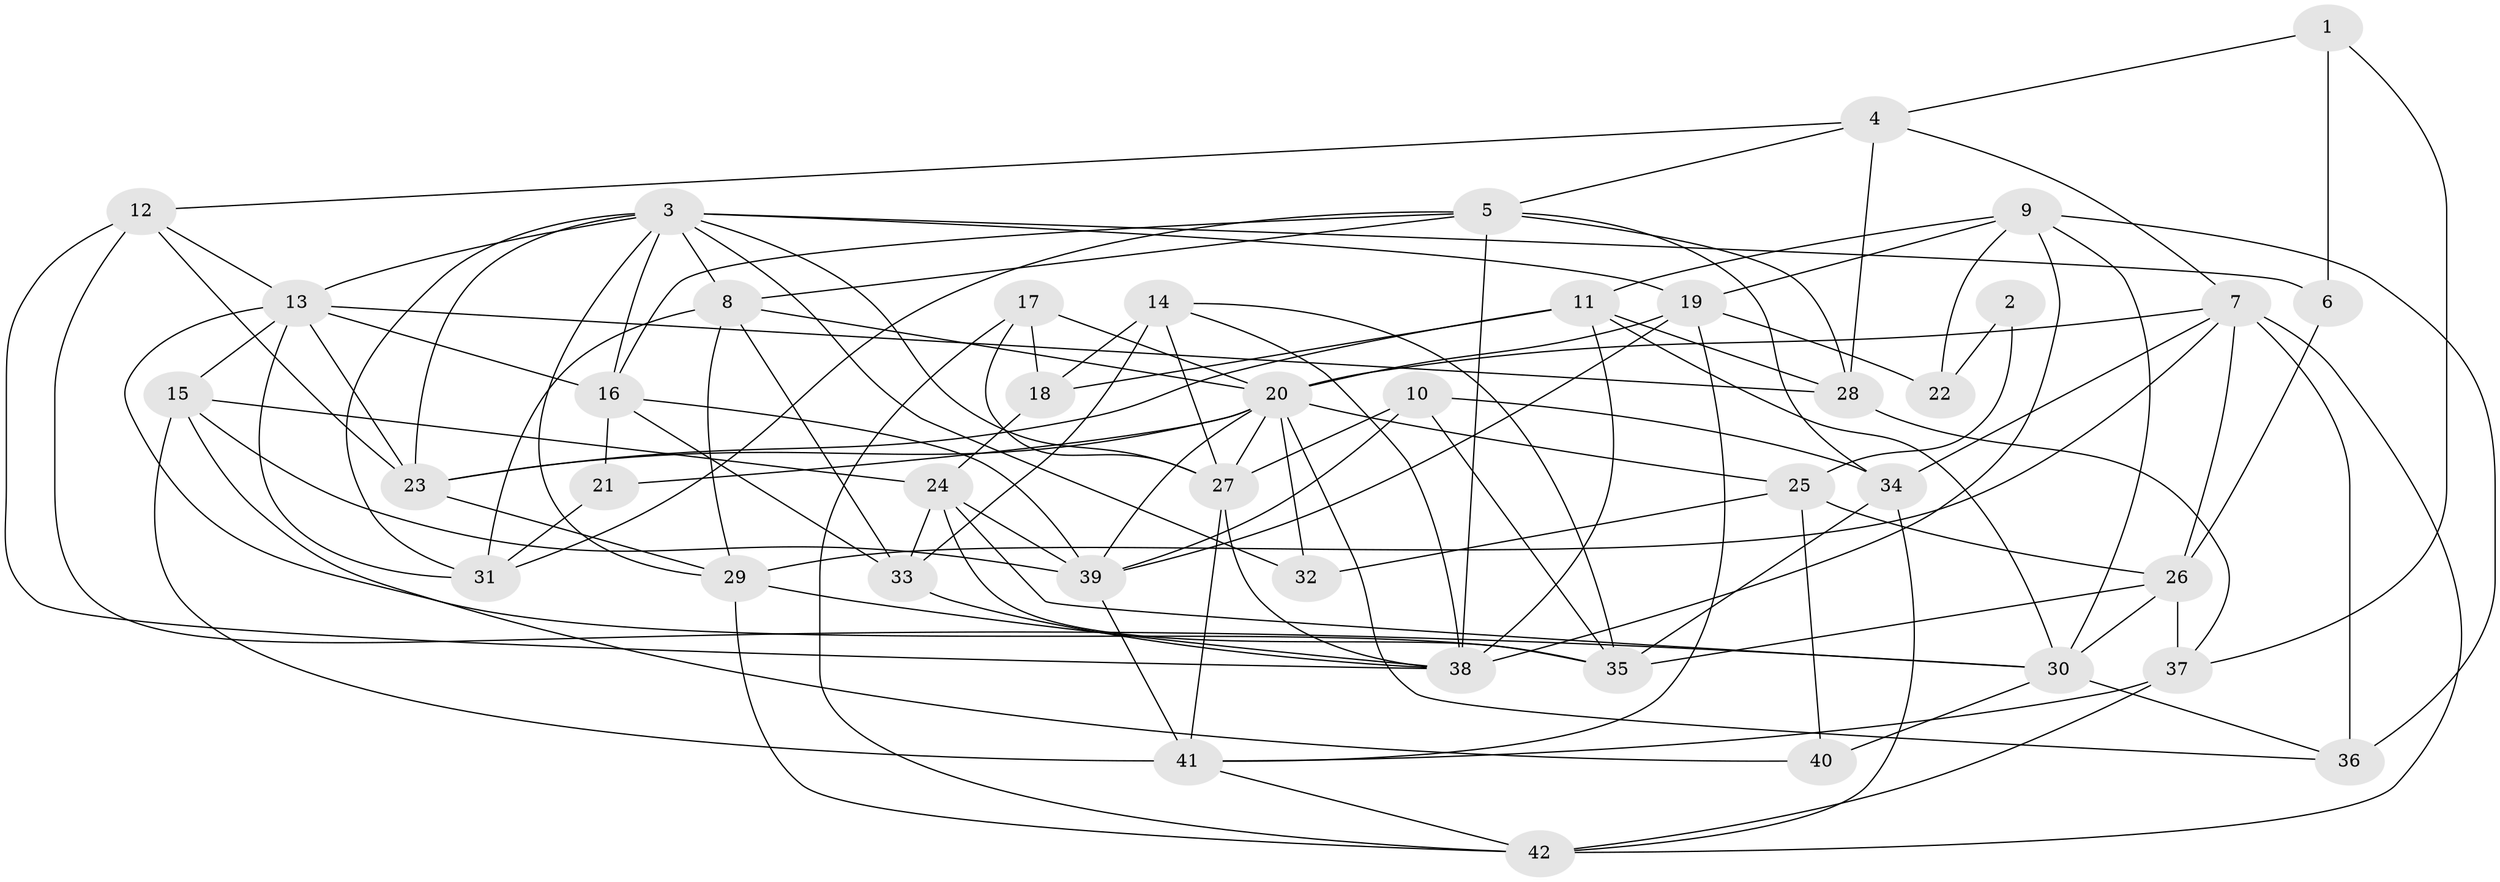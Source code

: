 // original degree distribution, {2: 0.13095238095238096, 3: 0.2857142857142857, 5: 0.13095238095238096, 6: 0.07142857142857142, 4: 0.2976190476190476, 7: 0.07142857142857142, 9: 0.011904761904761904}
// Generated by graph-tools (version 1.1) at 2025/02/03/09/25 03:02:12]
// undirected, 42 vertices, 115 edges
graph export_dot {
graph [start="1"]
  node [color=gray90,style=filled];
  1;
  2;
  3;
  4;
  5;
  6;
  7;
  8;
  9;
  10;
  11;
  12;
  13;
  14;
  15;
  16;
  17;
  18;
  19;
  20;
  21;
  22;
  23;
  24;
  25;
  26;
  27;
  28;
  29;
  30;
  31;
  32;
  33;
  34;
  35;
  36;
  37;
  38;
  39;
  40;
  41;
  42;
  1 -- 4 [weight=1.0];
  1 -- 6 [weight=1.0];
  1 -- 37 [weight=1.0];
  2 -- 22 [weight=1.0];
  2 -- 25 [weight=2.0];
  3 -- 6 [weight=1.0];
  3 -- 8 [weight=1.0];
  3 -- 13 [weight=1.0];
  3 -- 16 [weight=1.0];
  3 -- 19 [weight=1.0];
  3 -- 23 [weight=1.0];
  3 -- 27 [weight=1.0];
  3 -- 29 [weight=1.0];
  3 -- 31 [weight=1.0];
  3 -- 32 [weight=1.0];
  4 -- 5 [weight=1.0];
  4 -- 7 [weight=1.0];
  4 -- 12 [weight=1.0];
  4 -- 28 [weight=1.0];
  5 -- 8 [weight=1.0];
  5 -- 16 [weight=1.0];
  5 -- 28 [weight=1.0];
  5 -- 31 [weight=1.0];
  5 -- 34 [weight=1.0];
  5 -- 38 [weight=1.0];
  6 -- 26 [weight=1.0];
  7 -- 20 [weight=1.0];
  7 -- 26 [weight=1.0];
  7 -- 29 [weight=1.0];
  7 -- 34 [weight=1.0];
  7 -- 36 [weight=2.0];
  7 -- 42 [weight=1.0];
  8 -- 20 [weight=1.0];
  8 -- 29 [weight=1.0];
  8 -- 31 [weight=1.0];
  8 -- 33 [weight=1.0];
  9 -- 11 [weight=1.0];
  9 -- 19 [weight=1.0];
  9 -- 22 [weight=1.0];
  9 -- 30 [weight=1.0];
  9 -- 36 [weight=1.0];
  9 -- 38 [weight=1.0];
  10 -- 27 [weight=1.0];
  10 -- 34 [weight=1.0];
  10 -- 35 [weight=1.0];
  10 -- 39 [weight=1.0];
  11 -- 18 [weight=1.0];
  11 -- 23 [weight=1.0];
  11 -- 28 [weight=1.0];
  11 -- 30 [weight=1.0];
  11 -- 38 [weight=2.0];
  12 -- 13 [weight=1.0];
  12 -- 23 [weight=1.0];
  12 -- 30 [weight=1.0];
  12 -- 38 [weight=2.0];
  13 -- 15 [weight=2.0];
  13 -- 16 [weight=1.0];
  13 -- 23 [weight=1.0];
  13 -- 28 [weight=1.0];
  13 -- 31 [weight=1.0];
  13 -- 35 [weight=1.0];
  14 -- 18 [weight=1.0];
  14 -- 27 [weight=1.0];
  14 -- 33 [weight=1.0];
  14 -- 35 [weight=1.0];
  14 -- 38 [weight=1.0];
  15 -- 24 [weight=1.0];
  15 -- 39 [weight=1.0];
  15 -- 40 [weight=1.0];
  15 -- 41 [weight=2.0];
  16 -- 21 [weight=2.0];
  16 -- 33 [weight=1.0];
  16 -- 39 [weight=1.0];
  17 -- 18 [weight=1.0];
  17 -- 20 [weight=1.0];
  17 -- 27 [weight=1.0];
  17 -- 42 [weight=1.0];
  18 -- 24 [weight=1.0];
  19 -- 20 [weight=1.0];
  19 -- 22 [weight=1.0];
  19 -- 39 [weight=1.0];
  19 -- 41 [weight=1.0];
  20 -- 21 [weight=1.0];
  20 -- 23 [weight=1.0];
  20 -- 25 [weight=1.0];
  20 -- 27 [weight=1.0];
  20 -- 32 [weight=1.0];
  20 -- 36 [weight=1.0];
  20 -- 39 [weight=1.0];
  21 -- 31 [weight=1.0];
  23 -- 29 [weight=1.0];
  24 -- 30 [weight=1.0];
  24 -- 33 [weight=1.0];
  24 -- 35 [weight=1.0];
  24 -- 39 [weight=1.0];
  25 -- 26 [weight=1.0];
  25 -- 32 [weight=1.0];
  25 -- 40 [weight=1.0];
  26 -- 30 [weight=1.0];
  26 -- 35 [weight=1.0];
  26 -- 37 [weight=1.0];
  27 -- 38 [weight=1.0];
  27 -- 41 [weight=1.0];
  28 -- 37 [weight=1.0];
  29 -- 38 [weight=1.0];
  29 -- 42 [weight=1.0];
  30 -- 36 [weight=1.0];
  30 -- 40 [weight=1.0];
  33 -- 38 [weight=1.0];
  34 -- 35 [weight=1.0];
  34 -- 42 [weight=1.0];
  37 -- 41 [weight=1.0];
  37 -- 42 [weight=1.0];
  39 -- 41 [weight=1.0];
  41 -- 42 [weight=1.0];
}
